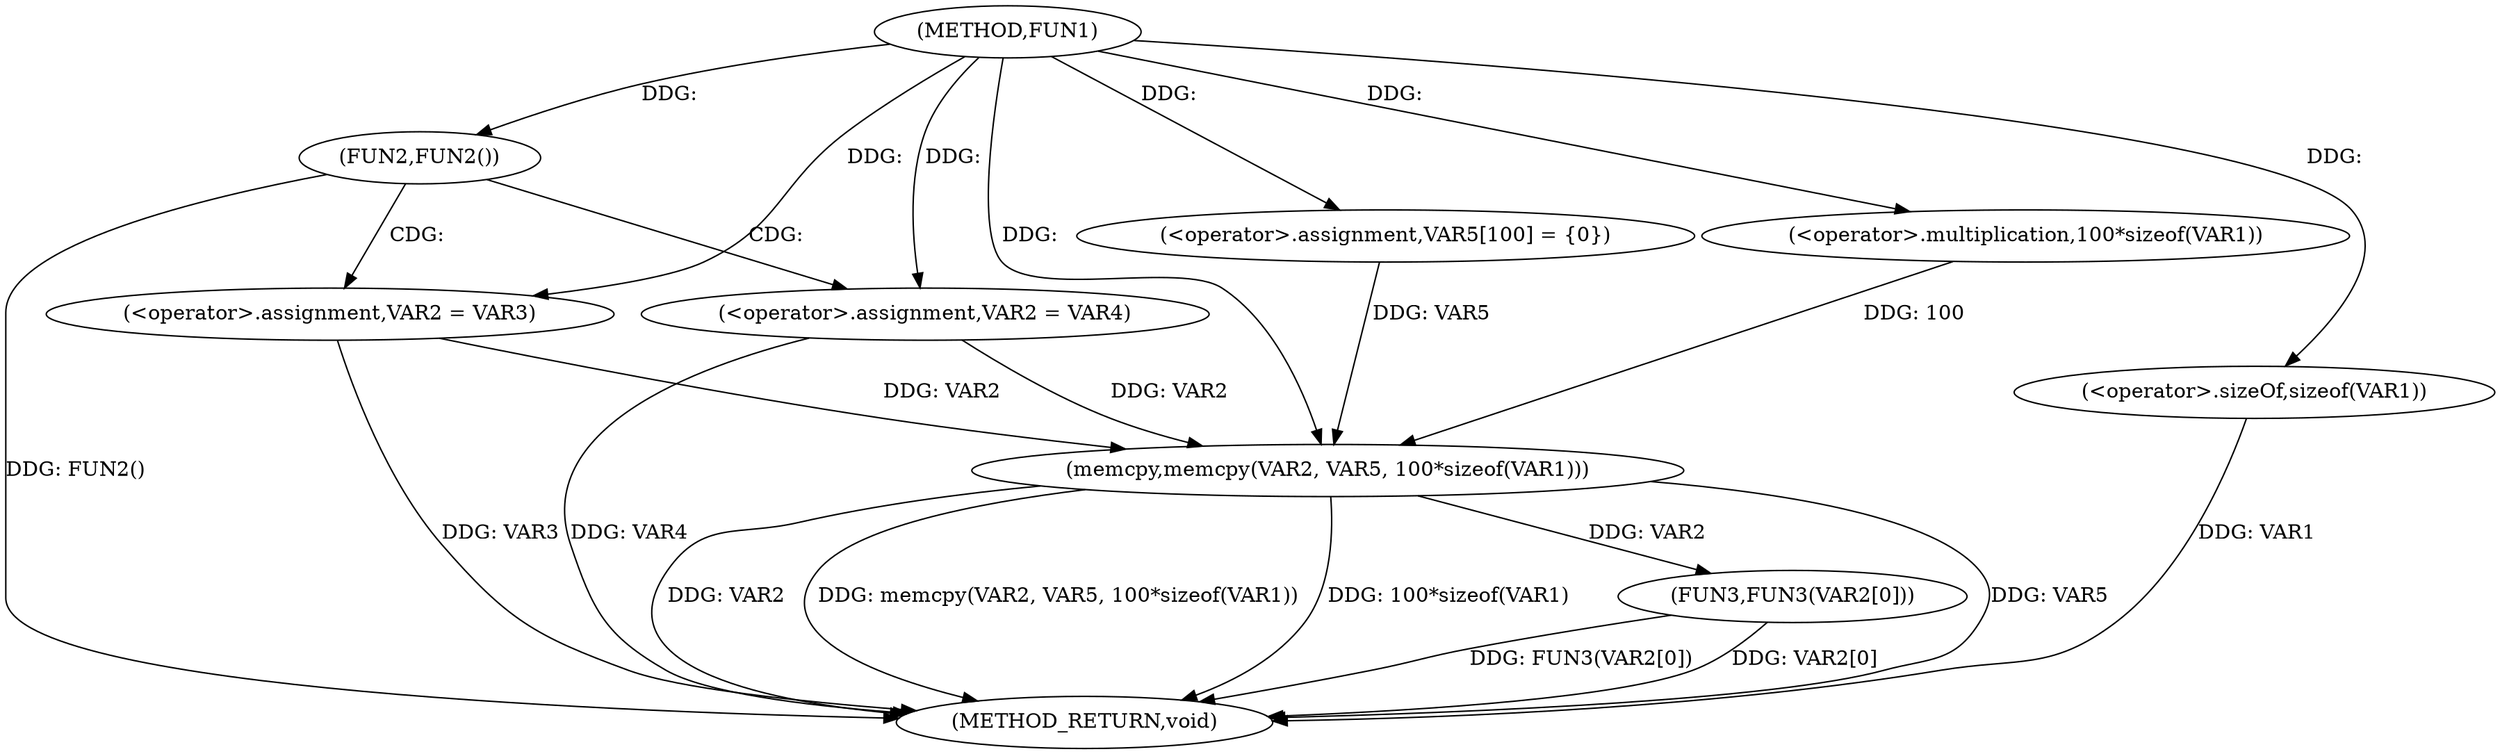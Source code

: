 digraph FUN1 {  
"1000100" [label = "(METHOD,FUN1)" ]
"1000131" [label = "(METHOD_RETURN,void)" ]
"1000106" [label = "(FUN2,FUN2())" ]
"1000108" [label = "(<operator>.assignment,VAR2 = VAR3)" ]
"1000113" [label = "(<operator>.assignment,VAR2 = VAR4)" ]
"1000118" [label = "(<operator>.assignment,VAR5[100] = {0})" ]
"1000120" [label = "(memcpy,memcpy(VAR2, VAR5, 100*sizeof(VAR1)))" ]
"1000123" [label = "(<operator>.multiplication,100*sizeof(VAR1))" ]
"1000125" [label = "(<operator>.sizeOf,sizeof(VAR1))" ]
"1000127" [label = "(FUN3,FUN3(VAR2[0]))" ]
  "1000125" -> "1000131"  [ label = "DDG: VAR1"] 
  "1000120" -> "1000131"  [ label = "DDG: 100*sizeof(VAR1)"] 
  "1000127" -> "1000131"  [ label = "DDG: FUN3(VAR2[0])"] 
  "1000120" -> "1000131"  [ label = "DDG: VAR5"] 
  "1000127" -> "1000131"  [ label = "DDG: VAR2[0]"] 
  "1000106" -> "1000131"  [ label = "DDG: FUN2()"] 
  "1000113" -> "1000131"  [ label = "DDG: VAR4"] 
  "1000120" -> "1000131"  [ label = "DDG: VAR2"] 
  "1000108" -> "1000131"  [ label = "DDG: VAR3"] 
  "1000120" -> "1000131"  [ label = "DDG: memcpy(VAR2, VAR5, 100*sizeof(VAR1))"] 
  "1000100" -> "1000106"  [ label = "DDG: "] 
  "1000100" -> "1000108"  [ label = "DDG: "] 
  "1000100" -> "1000113"  [ label = "DDG: "] 
  "1000100" -> "1000118"  [ label = "DDG: "] 
  "1000113" -> "1000120"  [ label = "DDG: VAR2"] 
  "1000108" -> "1000120"  [ label = "DDG: VAR2"] 
  "1000100" -> "1000120"  [ label = "DDG: "] 
  "1000118" -> "1000120"  [ label = "DDG: VAR5"] 
  "1000123" -> "1000120"  [ label = "DDG: 100"] 
  "1000100" -> "1000123"  [ label = "DDG: "] 
  "1000100" -> "1000125"  [ label = "DDG: "] 
  "1000120" -> "1000127"  [ label = "DDG: VAR2"] 
  "1000106" -> "1000108"  [ label = "CDG: "] 
  "1000106" -> "1000113"  [ label = "CDG: "] 
}
